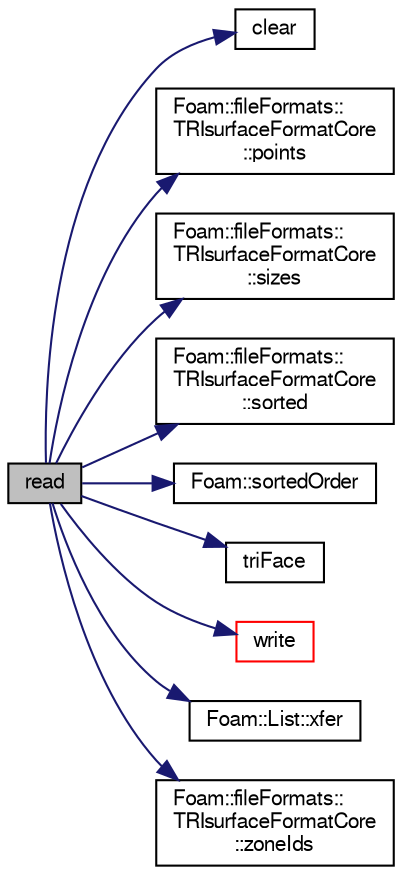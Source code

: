 digraph "read"
{
  bgcolor="transparent";
  edge [fontname="FreeSans",fontsize="10",labelfontname="FreeSans",labelfontsize="10"];
  node [fontname="FreeSans",fontsize="10",shape=record];
  rankdir="LR";
  Node305 [label="read",height=0.2,width=0.4,color="black", fillcolor="grey75", style="filled", fontcolor="black"];
  Node305 -> Node306 [color="midnightblue",fontsize="10",style="solid",fontname="FreeSans"];
  Node306 [label="clear",height=0.2,width=0.4,color="black",URL="$a38057.html#a3a533f9231a5668b9d8f301a79d57b73"];
  Node305 -> Node307 [color="midnightblue",fontsize="10",style="solid",fontname="FreeSans"];
  Node307 [label="Foam::fileFormats::\lTRIsurfaceFormatCore\l::points",height=0.2,width=0.4,color="black",URL="$a29662.html#a38680f9c590044bcd6246f3f1f696cec",tooltip="Return full access to the points. "];
  Node305 -> Node308 [color="midnightblue",fontsize="10",style="solid",fontname="FreeSans"];
  Node308 [label="Foam::fileFormats::\lTRIsurfaceFormatCore\l::sizes",height=0.2,width=0.4,color="black",URL="$a29662.html#a62b2487b69792cc7f48dcf19ae2b52f3",tooltip="The list of zone sizes in the order of their first appearance. "];
  Node305 -> Node309 [color="midnightblue",fontsize="10",style="solid",fontname="FreeSans"];
  Node309 [label="Foam::fileFormats::\lTRIsurfaceFormatCore\l::sorted",height=0.2,width=0.4,color="black",URL="$a29662.html#a3bf13cca0e9ce5cdab3d3ba5704454f9",tooltip="File read was already sorted. "];
  Node305 -> Node310 [color="midnightblue",fontsize="10",style="solid",fontname="FreeSans"];
  Node310 [label="Foam::sortedOrder",height=0.2,width=0.4,color="black",URL="$a21124.html#acf128ea037506c14446998bb7ca39264",tooltip="Generate the (stable) sort order for the list. "];
  Node305 -> Node311 [color="midnightblue",fontsize="10",style="solid",fontname="FreeSans"];
  Node311 [label="triFace",height=0.2,width=0.4,color="black",URL="$a17900.html#a85e205b40128f23c7ad84f2d6fe1a4b1"];
  Node305 -> Node312 [color="midnightblue",fontsize="10",style="solid",fontname="FreeSans"];
  Node312 [label="write",height=0.2,width=0.4,color="red",URL="$a29658.html#a2a1e1394d9dd8932b738248c123a267f",tooltip="Write surface mesh components by proxy. "];
  Node305 -> Node366 [color="midnightblue",fontsize="10",style="solid",fontname="FreeSans"];
  Node366 [label="Foam::List::xfer",height=0.2,width=0.4,color="black",URL="$a25694.html#a48f43ee271fb2edb0fb241b72af0e59c",tooltip="Transfer contents to the Xfer container. "];
  Node305 -> Node367 [color="midnightblue",fontsize="10",style="solid",fontname="FreeSans"];
  Node367 [label="Foam::fileFormats::\lTRIsurfaceFormatCore\l::zoneIds",height=0.2,width=0.4,color="black",URL="$a29662.html#a23d7c10c71e0f9bb126550ac00c3d3ac",tooltip="Return full access to the zones. "];
}
